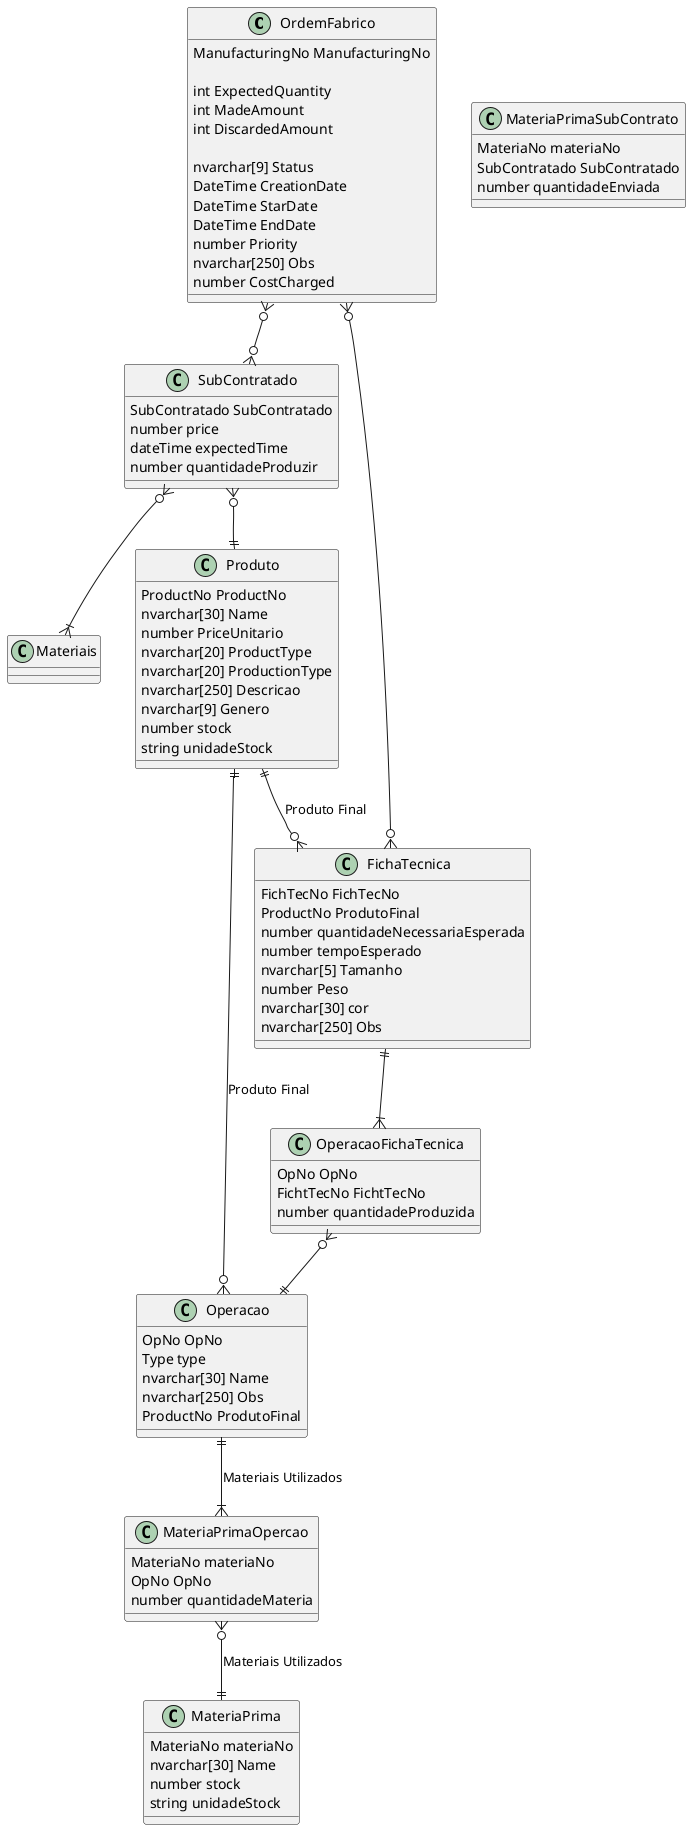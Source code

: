 @startuml tableBD

/'
!Meter realções ternarias
!Ligação da ORdem de Fabrico e Produto mal, o que liga é a ficha Tecnica
'/

/'Estes valores
int ExpectedQuantity
    int MadeAmount
    int DiscardedAmount
são comuns para a ordem e subContratado'/
class OrdemFabrico {
    ManufacturingNo ManufacturingNo

    int ExpectedQuantity
    int MadeAmount
    int DiscardedAmount

    nvarchar[9] Status 
    DateTime CreationDate
    DateTime StarDate
    DateTime EndDate
    number Priority
    nvarchar[250] Obs
    number CostCharged
}   

/'
O stock é quantidade que tem de Produto
O fornecedor vai ter os campos da tabela e o Produto 
pode ter varios

Talvez haja uma tabela materiais que liga juntamente
ao Produto há tabela operação

ProductionType --> Acabado ou SemiAcabado 
'/
class Produto {
    ProductNo ProductNo
    nvarchar[30] Name 
    number PriceUnitario 
    nvarchar[20] ProductType
    nvarchar[20] ProductionType
    nvarchar[250] Descricao
    nvarchar[9] Genero
    number stock 
    string unidadeStock
}

class MateriaPrima {
    MateriaNo materiaNo
    nvarchar[30] Name 
    number stock 
    string unidadeStock
}

class MateriaPrimaOpercao {
    MateriaNo materiaNo
    OpNo OpNo
    number quantidadeMateria
}

class MateriaPrimaSubContrato {
    MateriaNo materiaNo
    SubContratado SubContratado
    number quantidadeEnviada
}

/'
Conjunto de operações necessarias para a produção
de um Produto, os materiais utilizados e o resultado 
final
'/
class FichaTecnica {
    FichTecNo FichTecNo
    ProductNo ProdutoFinal
    number quantidadeNecessariaEsperada
    number tempoEsperado
    nvarchar[5] Tamanho
    number Peso
    nvarchar[30] cor
    nvarchar[250] Obs
}

/'
Parceiro externo que pode desenvolver uma operação
Ver se apenas um subContratado pode fazer uma e so uma operação
'/
class Operacao {
    OpNo OpNo 
    Type type 
    nvarchar[30] Name 
    nvarchar[250] Obs
    ProductNo ProdutoFinal
}

class OperacaoFichaTecnica {
    OpNo OpNo
    FichtTecNo FichtTecNo
    number quantidadeProduzida
}

/'
ExpectedTime, acho que é o unico que não é preciso

O subContratado ele manda tudo, o que está bem, mal, etc.

O productNo seria os materias que enviamos
'/
class SubContratado {
    SubContratado SubContratado
    number price 
    dateTime expectedTime
    number quantidadeProduzir
} 

/'
Relacionamento das Operacoes Interna
'/
Operacao }o--|| Produto: Produto Final

Operacao ||--|{ MateriaPrimaOpercao: Materiais Utilizados
MateriaPrimaOpercao }o--|| MateriaPrima: Materiais Utilizados
/'
Relacionamento Ficha Tecnica
'/
FichaTecnica ||--|{ OperacaoFichaTecnica
OperacaoFichaTecnica }o--|| Operacao
/'
FichaTecnica }o--|{ MateriaPrima: Utiliza(do)
'/
FichaTecnica }o--o{ OrdemFabrico

/'
Relacionamentos do Produto
'/
Produto ||--o{ FichaTecnica: Produto Final

/'
Relacionamento Ordem Fabrico
'/
OrdemFabrico }o--o{ SubContratado

/'
Relacionamento SubContrato
'/
SubContratado }o--|| Produto
SubContratado }o--|{ Materiais
@enduml